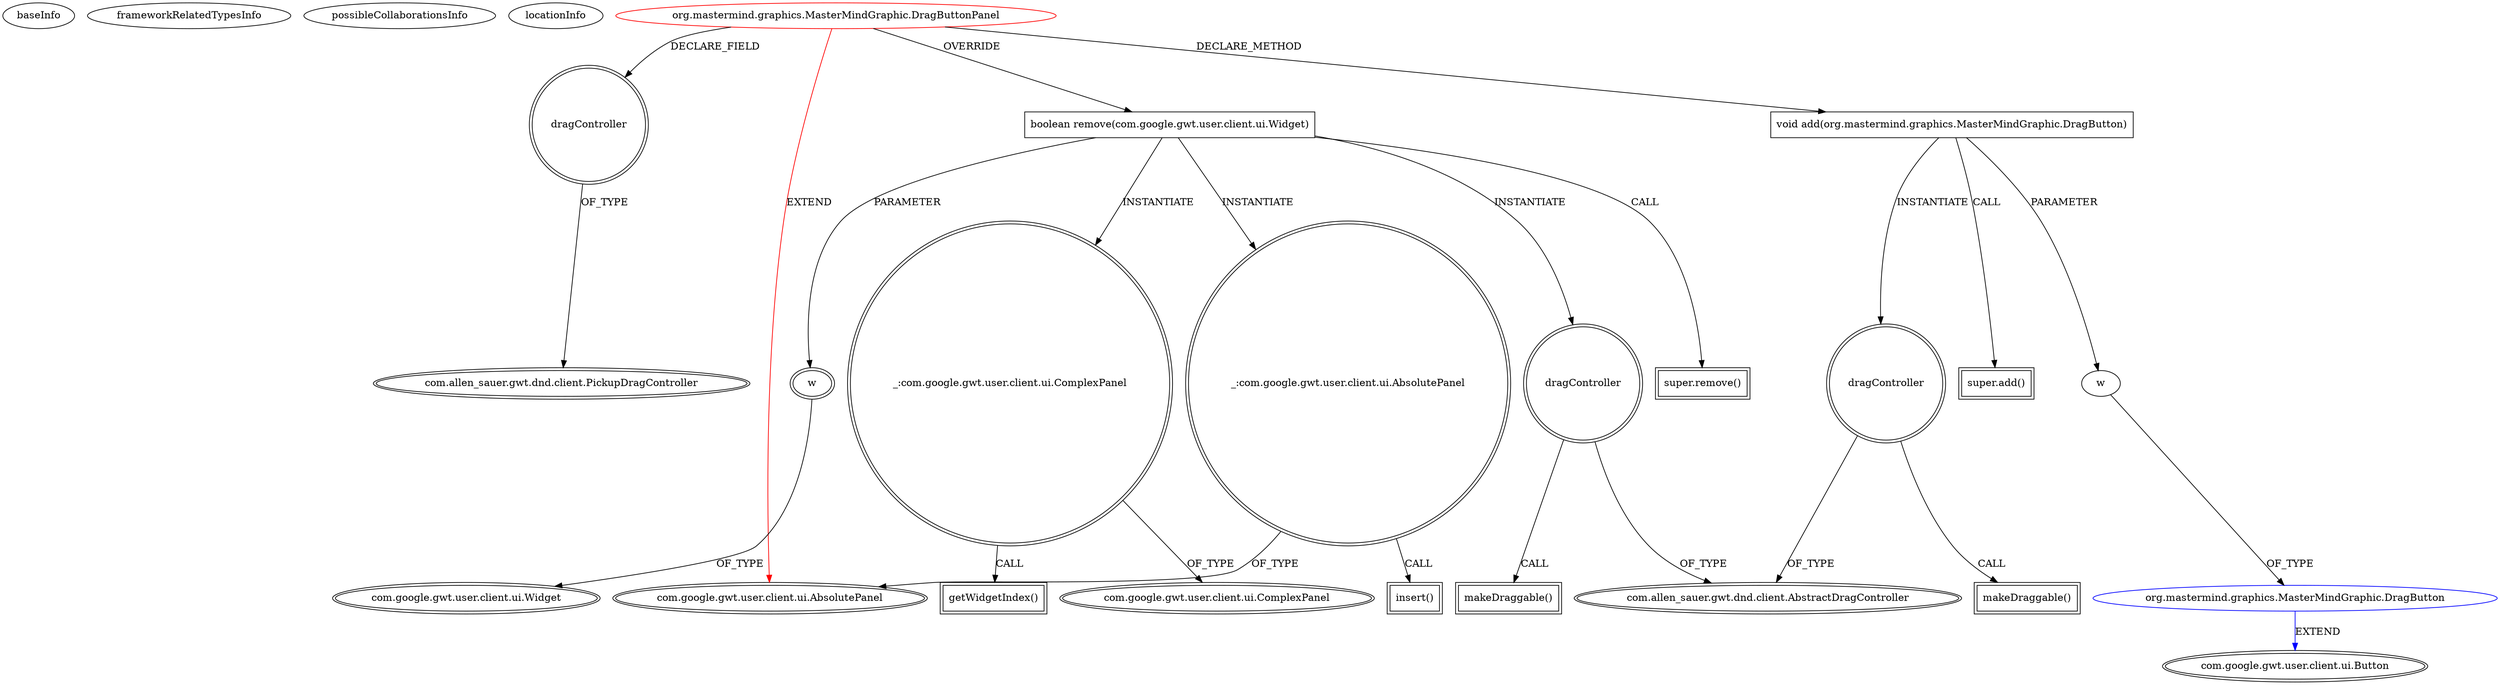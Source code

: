 digraph {
baseInfo[graphId=34,category="extension_graph",isAnonymous=false,possibleRelation=true]
frameworkRelatedTypesInfo[0="com.google.gwt.user.client.ui.AbsolutePanel"]
possibleCollaborationsInfo[0="34~CLIENT_METHOD_DECLARATION-PARAMETER_DECLARATION-~com.google.gwt.user.client.ui.AbsolutePanel ~com.google.gwt.user.client.ui.Button ~false~false"]
locationInfo[projectName="Archerw-mastermind",filePath="/Archerw-mastermind/mastermind-master/nyu-smg-mastermind/src/org/mastermind/graphics/MasterMindGraphic.java",contextSignature="DragButtonPanel",graphId="34"]
0[label="org.mastermind.graphics.MasterMindGraphic.DragButtonPanel",vertexType="ROOT_CLIENT_CLASS_DECLARATION",isFrameworkType=false,color=red]
1[label="com.google.gwt.user.client.ui.AbsolutePanel",vertexType="FRAMEWORK_CLASS_TYPE",isFrameworkType=true,peripheries=2]
2[label="dragController",vertexType="FIELD_DECLARATION",isFrameworkType=true,peripheries=2,shape=circle]
3[label="com.allen_sauer.gwt.dnd.client.PickupDragController",vertexType="FRAMEWORK_CLASS_TYPE",isFrameworkType=true,peripheries=2]
4[label="boolean remove(com.google.gwt.user.client.ui.Widget)",vertexType="OVERRIDING_METHOD_DECLARATION",isFrameworkType=false,shape=box]
5[label="w",vertexType="PARAMETER_DECLARATION",isFrameworkType=true,peripheries=2]
6[label="com.google.gwt.user.client.ui.Widget",vertexType="FRAMEWORK_CLASS_TYPE",isFrameworkType=true,peripheries=2]
7[label="_:com.google.gwt.user.client.ui.ComplexPanel",vertexType="VARIABLE_EXPRESION",isFrameworkType=true,peripheries=2,shape=circle]
9[label="com.google.gwt.user.client.ui.ComplexPanel",vertexType="FRAMEWORK_CLASS_TYPE",isFrameworkType=true,peripheries=2]
8[label="getWidgetIndex()",vertexType="INSIDE_CALL",isFrameworkType=true,peripheries=2,shape=box]
10[label="dragController",vertexType="VARIABLE_EXPRESION",isFrameworkType=true,peripheries=2,shape=circle]
12[label="com.allen_sauer.gwt.dnd.client.AbstractDragController",vertexType="FRAMEWORK_CLASS_TYPE",isFrameworkType=true,peripheries=2]
11[label="makeDraggable()",vertexType="INSIDE_CALL",isFrameworkType=true,peripheries=2,shape=box]
13[label="_:com.google.gwt.user.client.ui.AbsolutePanel",vertexType="VARIABLE_EXPRESION",isFrameworkType=true,peripheries=2,shape=circle]
14[label="insert()",vertexType="INSIDE_CALL",isFrameworkType=true,peripheries=2,shape=box]
16[label="super.remove()",vertexType="SUPER_CALL",isFrameworkType=true,peripheries=2,shape=box]
20[label="void add(org.mastermind.graphics.MasterMindGraphic.DragButton)",vertexType="CLIENT_METHOD_DECLARATION",isFrameworkType=false,shape=box]
21[label="w",vertexType="PARAMETER_DECLARATION",isFrameworkType=false]
22[label="org.mastermind.graphics.MasterMindGraphic.DragButton",vertexType="REFERENCE_CLIENT_CLASS_DECLARATION",isFrameworkType=false,color=blue]
23[label="com.google.gwt.user.client.ui.Button",vertexType="FRAMEWORK_CLASS_TYPE",isFrameworkType=true,peripheries=2]
24[label="dragController",vertexType="VARIABLE_EXPRESION",isFrameworkType=true,peripheries=2,shape=circle]
25[label="makeDraggable()",vertexType="INSIDE_CALL",isFrameworkType=true,peripheries=2,shape=box]
27[label="super.add()",vertexType="SUPER_CALL",isFrameworkType=true,peripheries=2,shape=box]
0->1[label="EXTEND",color=red]
0->2[label="DECLARE_FIELD"]
2->3[label="OF_TYPE"]
0->4[label="OVERRIDE"]
5->6[label="OF_TYPE"]
4->5[label="PARAMETER"]
4->7[label="INSTANTIATE"]
7->9[label="OF_TYPE"]
7->8[label="CALL"]
4->10[label="INSTANTIATE"]
10->12[label="OF_TYPE"]
10->11[label="CALL"]
4->13[label="INSTANTIATE"]
13->1[label="OF_TYPE"]
13->14[label="CALL"]
4->16[label="CALL"]
0->20[label="DECLARE_METHOD"]
22->23[label="EXTEND",color=blue]
21->22[label="OF_TYPE"]
20->21[label="PARAMETER"]
20->24[label="INSTANTIATE"]
24->12[label="OF_TYPE"]
24->25[label="CALL"]
20->27[label="CALL"]
}
